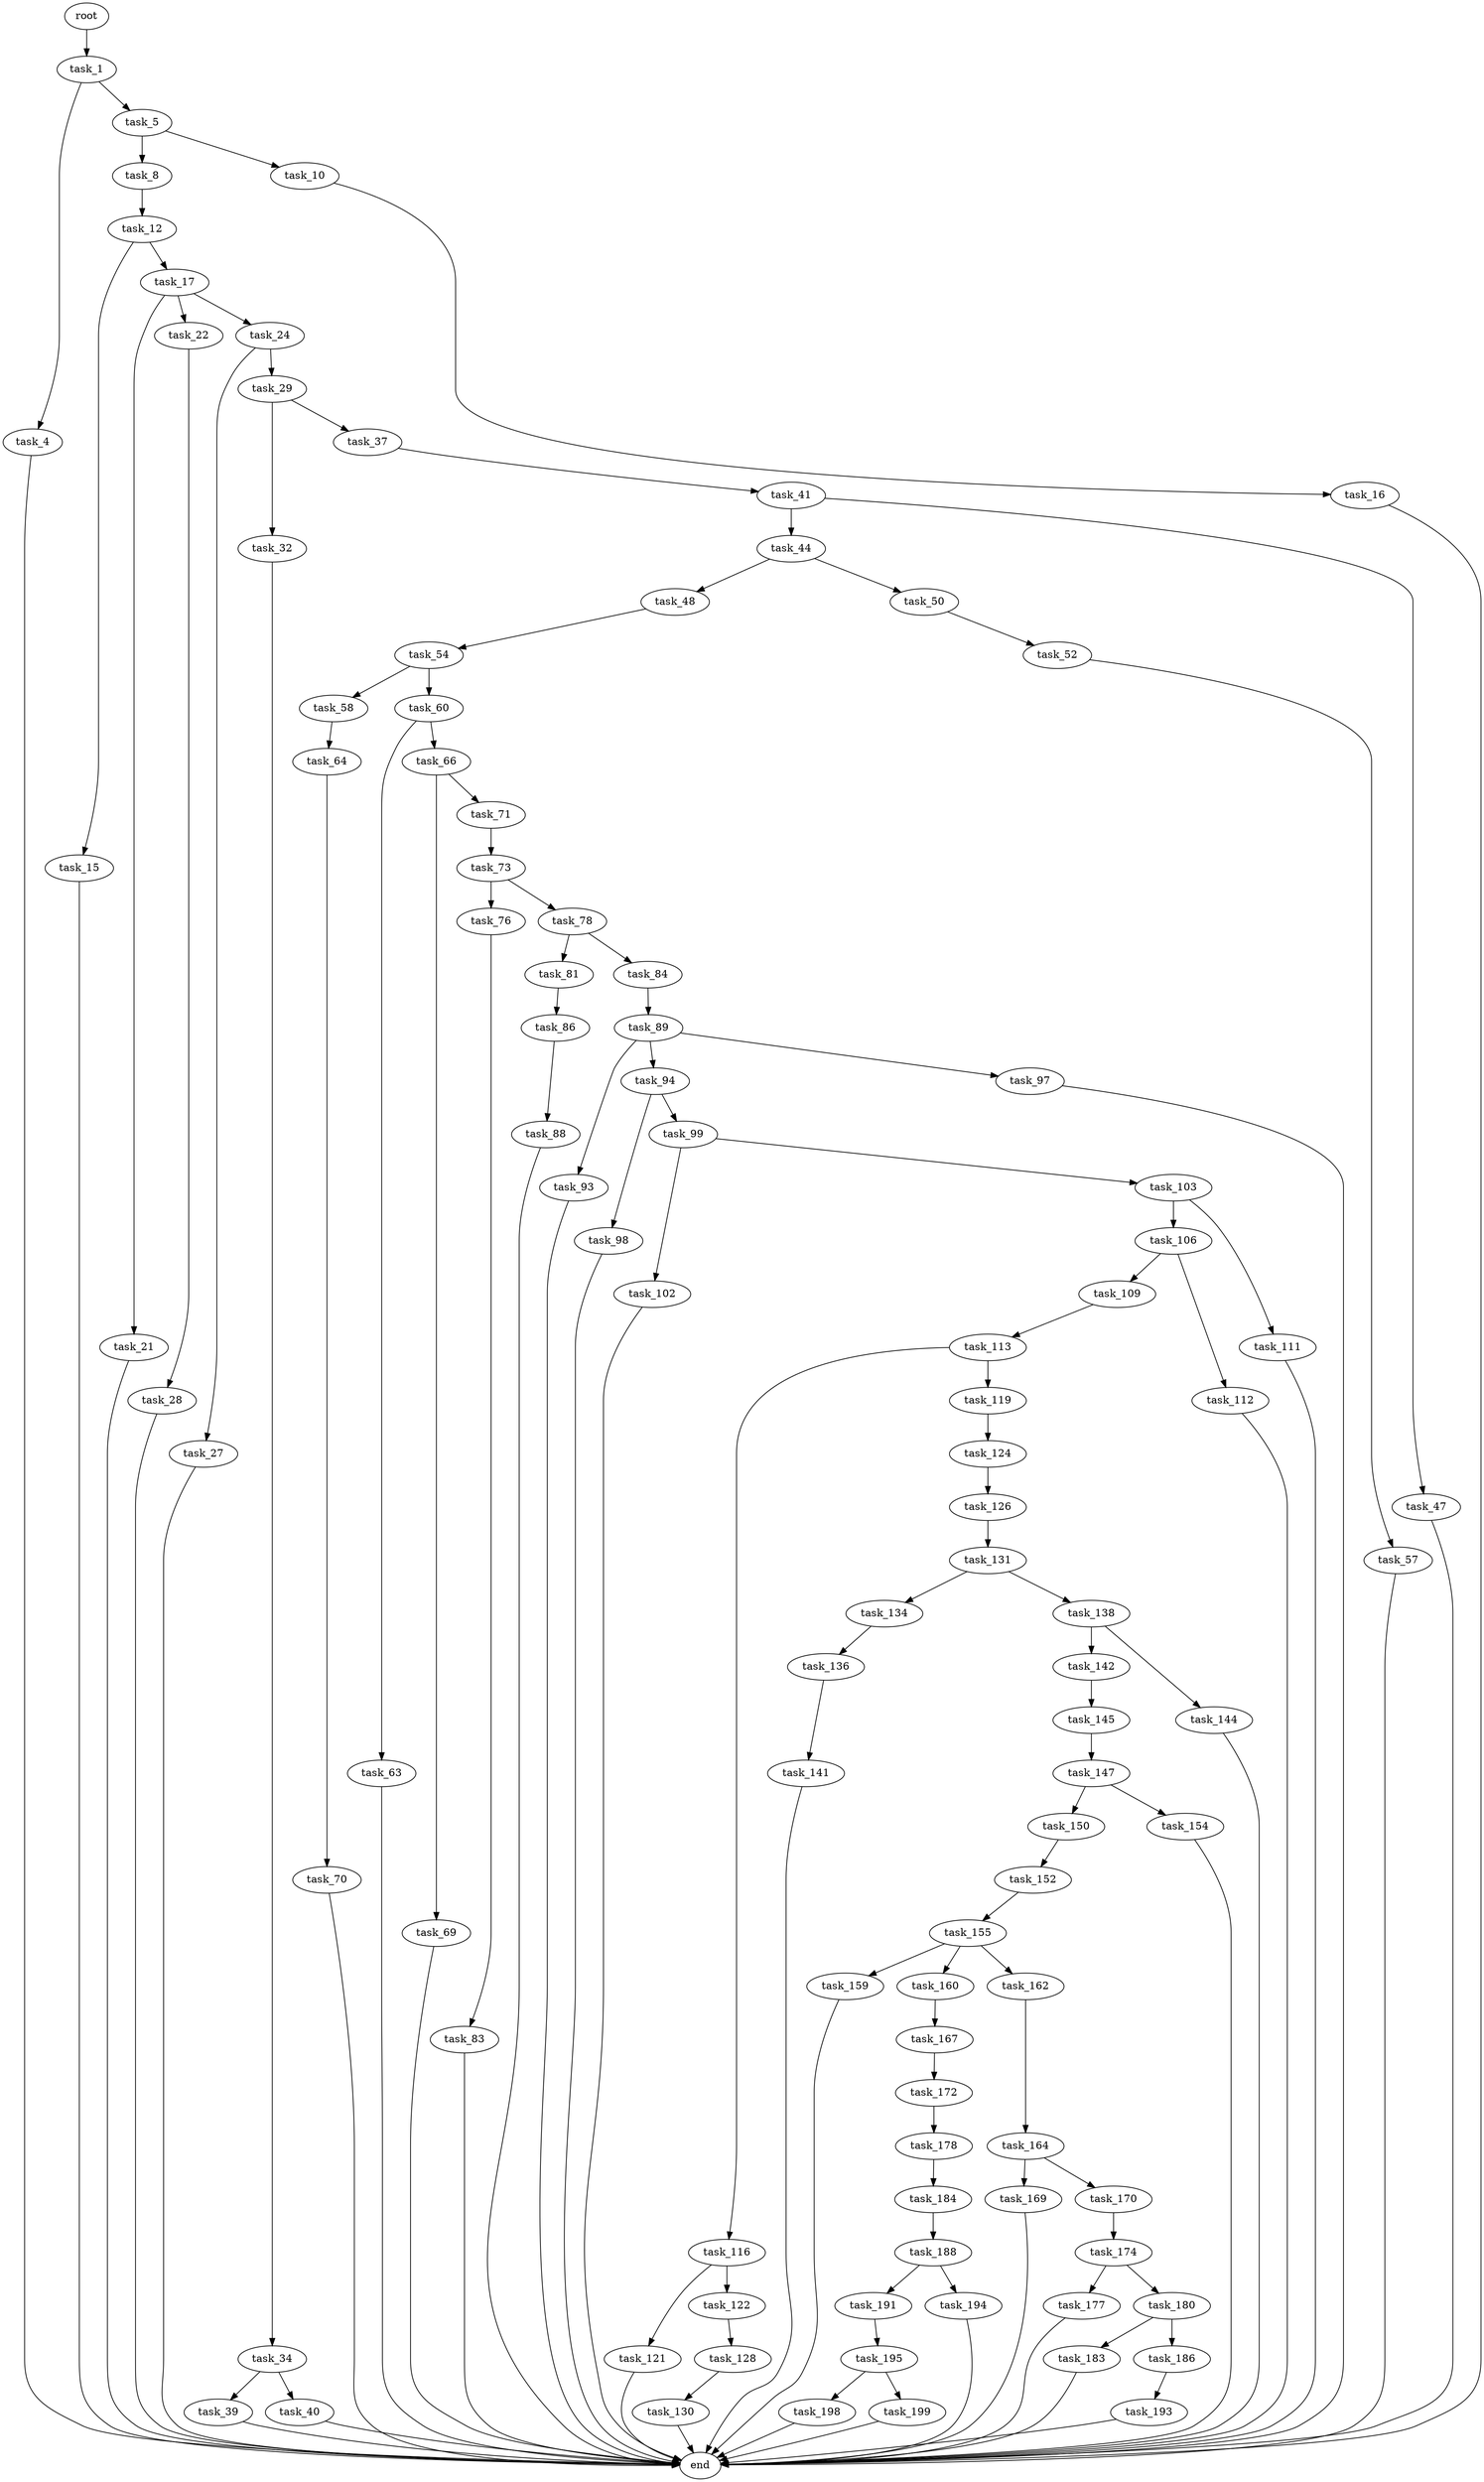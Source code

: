 digraph G {
  root [size="0.000000"];
  task_1 [size="2951272491.000000"];
  task_4 [size="1073741824000.000000"];
  task_5 [size="36877287395.000000"];
  end [size="0.000000"];
  task_8 [size="9505326626.000000"];
  task_10 [size="6801214796.000000"];
  task_12 [size="413522155842.000000"];
  task_16 [size="139590863436.000000"];
  task_15 [size="231928233984.000000"];
  task_17 [size="231928233984.000000"];
  task_21 [size="134217728000.000000"];
  task_22 [size="782757789696.000000"];
  task_24 [size="13150581834.000000"];
  task_28 [size="39496879428.000000"];
  task_27 [size="115170417710.000000"];
  task_29 [size="28991029248.000000"];
  task_32 [size="8589934592.000000"];
  task_37 [size="209368943228.000000"];
  task_34 [size="1682489110.000000"];
  task_39 [size="327022268074.000000"];
  task_40 [size="1771853082.000000"];
  task_41 [size="3645539720.000000"];
  task_44 [size="8026763924.000000"];
  task_47 [size="11612904047.000000"];
  task_48 [size="549755813888.000000"];
  task_50 [size="549755813888.000000"];
  task_54 [size="28991029248.000000"];
  task_52 [size="666921246133.000000"];
  task_57 [size="33833394578.000000"];
  task_58 [size="134217728000.000000"];
  task_60 [size="321055442145.000000"];
  task_64 [size="1123155692.000000"];
  task_63 [size="8589934592.000000"];
  task_66 [size="68719476736.000000"];
  task_70 [size="3511151849.000000"];
  task_69 [size="368293445632.000000"];
  task_71 [size="494098030947.000000"];
  task_73 [size="3224590212.000000"];
  task_76 [size="2432805422.000000"];
  task_78 [size="21991344564.000000"];
  task_83 [size="8043744860.000000"];
  task_81 [size="68719476736.000000"];
  task_84 [size="648658466150.000000"];
  task_86 [size="19644538176.000000"];
  task_89 [size="7970346438.000000"];
  task_88 [size="18217923943.000000"];
  task_93 [size="8589934592.000000"];
  task_94 [size="144352738871.000000"];
  task_97 [size="408473039102.000000"];
  task_98 [size="64117448347.000000"];
  task_99 [size="12020264556.000000"];
  task_102 [size="19928814353.000000"];
  task_103 [size="92538353667.000000"];
  task_106 [size="28991029248.000000"];
  task_111 [size="70736246266.000000"];
  task_109 [size="115284733896.000000"];
  task_112 [size="28991029248.000000"];
  task_113 [size="645293620.000000"];
  task_116 [size="15088938199.000000"];
  task_119 [size="459437271.000000"];
  task_121 [size="28991029248.000000"];
  task_122 [size="1639683690.000000"];
  task_124 [size="13165853126.000000"];
  task_128 [size="11502682496.000000"];
  task_126 [size="7394000023.000000"];
  task_131 [size="549755813888.000000"];
  task_130 [size="1614634435.000000"];
  task_134 [size="291135613858.000000"];
  task_138 [size="634534466852.000000"];
  task_136 [size="26412086360.000000"];
  task_141 [size="28596130434.000000"];
  task_142 [size="6288503688.000000"];
  task_144 [size="249130640903.000000"];
  task_145 [size="36365814894.000000"];
  task_147 [size="2220976640.000000"];
  task_150 [size="28991029248.000000"];
  task_154 [size="368293445632.000000"];
  task_152 [size="292765366.000000"];
  task_155 [size="2869101831.000000"];
  task_159 [size="16840446898.000000"];
  task_160 [size="192567477443.000000"];
  task_162 [size="4670231712.000000"];
  task_167 [size="20390621219.000000"];
  task_164 [size="4409451048.000000"];
  task_169 [size="424694439385.000000"];
  task_170 [size="231928233984.000000"];
  task_172 [size="45651178675.000000"];
  task_174 [size="1073741824000.000000"];
  task_178 [size="368293445632.000000"];
  task_177 [size="68719476736.000000"];
  task_180 [size="68719476736.000000"];
  task_184 [size="426084063297.000000"];
  task_183 [size="10468591791.000000"];
  task_186 [size="368293445632.000000"];
  task_188 [size="549755813888.000000"];
  task_193 [size="1883038070.000000"];
  task_191 [size="1354289046926.000000"];
  task_194 [size="28991029248.000000"];
  task_195 [size="419859641656.000000"];
  task_198 [size="1539220967.000000"];
  task_199 [size="68719476736.000000"];

  root -> task_1 [size="1.000000"];
  task_1 -> task_4 [size="75497472.000000"];
  task_1 -> task_5 [size="75497472.000000"];
  task_4 -> end [size="1.000000"];
  task_5 -> task_8 [size="33554432.000000"];
  task_5 -> task_10 [size="33554432.000000"];
  task_8 -> task_12 [size="301989888.000000"];
  task_10 -> task_16 [size="301989888.000000"];
  task_12 -> task_15 [size="838860800.000000"];
  task_12 -> task_17 [size="838860800.000000"];
  task_16 -> end [size="1.000000"];
  task_15 -> end [size="1.000000"];
  task_17 -> task_21 [size="301989888.000000"];
  task_17 -> task_22 [size="301989888.000000"];
  task_17 -> task_24 [size="301989888.000000"];
  task_21 -> end [size="1.000000"];
  task_22 -> task_28 [size="679477248.000000"];
  task_24 -> task_27 [size="838860800.000000"];
  task_24 -> task_29 [size="838860800.000000"];
  task_28 -> end [size="1.000000"];
  task_27 -> end [size="1.000000"];
  task_29 -> task_32 [size="75497472.000000"];
  task_29 -> task_37 [size="75497472.000000"];
  task_32 -> task_34 [size="33554432.000000"];
  task_37 -> task_41 [size="209715200.000000"];
  task_34 -> task_39 [size="134217728.000000"];
  task_34 -> task_40 [size="134217728.000000"];
  task_39 -> end [size="1.000000"];
  task_40 -> end [size="1.000000"];
  task_41 -> task_44 [size="209715200.000000"];
  task_41 -> task_47 [size="209715200.000000"];
  task_44 -> task_48 [size="33554432.000000"];
  task_44 -> task_50 [size="33554432.000000"];
  task_47 -> end [size="1.000000"];
  task_48 -> task_54 [size="536870912.000000"];
  task_50 -> task_52 [size="536870912.000000"];
  task_54 -> task_58 [size="75497472.000000"];
  task_54 -> task_60 [size="75497472.000000"];
  task_52 -> task_57 [size="679477248.000000"];
  task_57 -> end [size="1.000000"];
  task_58 -> task_64 [size="209715200.000000"];
  task_60 -> task_63 [size="209715200.000000"];
  task_60 -> task_66 [size="209715200.000000"];
  task_64 -> task_70 [size="134217728.000000"];
  task_63 -> end [size="1.000000"];
  task_66 -> task_69 [size="134217728.000000"];
  task_66 -> task_71 [size="134217728.000000"];
  task_70 -> end [size="1.000000"];
  task_69 -> end [size="1.000000"];
  task_71 -> task_73 [size="411041792.000000"];
  task_73 -> task_76 [size="134217728.000000"];
  task_73 -> task_78 [size="134217728.000000"];
  task_76 -> task_83 [size="134217728.000000"];
  task_78 -> task_81 [size="75497472.000000"];
  task_78 -> task_84 [size="75497472.000000"];
  task_83 -> end [size="1.000000"];
  task_81 -> task_86 [size="134217728.000000"];
  task_84 -> task_89 [size="411041792.000000"];
  task_86 -> task_88 [size="536870912.000000"];
  task_89 -> task_93 [size="209715200.000000"];
  task_89 -> task_94 [size="209715200.000000"];
  task_89 -> task_97 [size="209715200.000000"];
  task_88 -> end [size="1.000000"];
  task_93 -> end [size="1.000000"];
  task_94 -> task_98 [size="301989888.000000"];
  task_94 -> task_99 [size="301989888.000000"];
  task_97 -> end [size="1.000000"];
  task_98 -> end [size="1.000000"];
  task_99 -> task_102 [size="838860800.000000"];
  task_99 -> task_103 [size="838860800.000000"];
  task_102 -> end [size="1.000000"];
  task_103 -> task_106 [size="75497472.000000"];
  task_103 -> task_111 [size="75497472.000000"];
  task_106 -> task_109 [size="75497472.000000"];
  task_106 -> task_112 [size="75497472.000000"];
  task_111 -> end [size="1.000000"];
  task_109 -> task_113 [size="134217728.000000"];
  task_112 -> end [size="1.000000"];
  task_113 -> task_116 [size="33554432.000000"];
  task_113 -> task_119 [size="33554432.000000"];
  task_116 -> task_121 [size="301989888.000000"];
  task_116 -> task_122 [size="301989888.000000"];
  task_119 -> task_124 [size="33554432.000000"];
  task_121 -> end [size="1.000000"];
  task_122 -> task_128 [size="134217728.000000"];
  task_124 -> task_126 [size="411041792.000000"];
  task_128 -> task_130 [size="536870912.000000"];
  task_126 -> task_131 [size="33554432.000000"];
  task_131 -> task_134 [size="536870912.000000"];
  task_131 -> task_138 [size="536870912.000000"];
  task_130 -> end [size="1.000000"];
  task_134 -> task_136 [size="209715200.000000"];
  task_138 -> task_142 [size="536870912.000000"];
  task_138 -> task_144 [size="536870912.000000"];
  task_136 -> task_141 [size="33554432.000000"];
  task_141 -> end [size="1.000000"];
  task_142 -> task_145 [size="33554432.000000"];
  task_144 -> end [size="1.000000"];
  task_145 -> task_147 [size="838860800.000000"];
  task_147 -> task_150 [size="134217728.000000"];
  task_147 -> task_154 [size="134217728.000000"];
  task_150 -> task_152 [size="75497472.000000"];
  task_154 -> end [size="1.000000"];
  task_152 -> task_155 [size="33554432.000000"];
  task_155 -> task_159 [size="134217728.000000"];
  task_155 -> task_160 [size="134217728.000000"];
  task_155 -> task_162 [size="134217728.000000"];
  task_159 -> end [size="1.000000"];
  task_160 -> task_167 [size="209715200.000000"];
  task_162 -> task_164 [size="209715200.000000"];
  task_167 -> task_172 [size="838860800.000000"];
  task_164 -> task_169 [size="209715200.000000"];
  task_164 -> task_170 [size="209715200.000000"];
  task_169 -> end [size="1.000000"];
  task_170 -> task_174 [size="301989888.000000"];
  task_172 -> task_178 [size="33554432.000000"];
  task_174 -> task_177 [size="838860800.000000"];
  task_174 -> task_180 [size="838860800.000000"];
  task_178 -> task_184 [size="411041792.000000"];
  task_177 -> end [size="1.000000"];
  task_180 -> task_183 [size="134217728.000000"];
  task_180 -> task_186 [size="134217728.000000"];
  task_184 -> task_188 [size="301989888.000000"];
  task_183 -> end [size="1.000000"];
  task_186 -> task_193 [size="411041792.000000"];
  task_188 -> task_191 [size="536870912.000000"];
  task_188 -> task_194 [size="536870912.000000"];
  task_193 -> end [size="1.000000"];
  task_191 -> task_195 [size="838860800.000000"];
  task_194 -> end [size="1.000000"];
  task_195 -> task_198 [size="301989888.000000"];
  task_195 -> task_199 [size="301989888.000000"];
  task_198 -> end [size="1.000000"];
  task_199 -> end [size="1.000000"];
}
